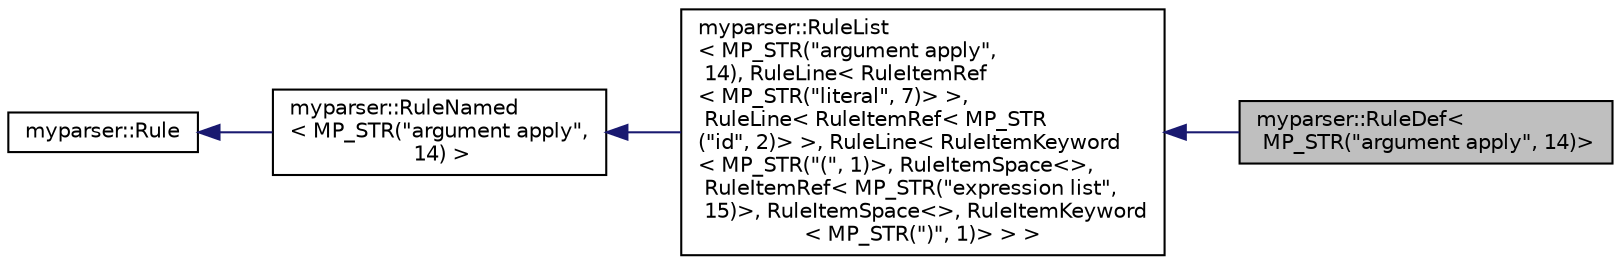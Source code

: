 digraph "myparser::RuleDef&lt; MP_STR(&quot;argument apply&quot;, 14)&gt;"
{
  edge [fontname="Helvetica",fontsize="10",labelfontname="Helvetica",labelfontsize="10"];
  node [fontname="Helvetica",fontsize="10",shape=record];
  rankdir="LR";
  Node1 [label="myparser::RuleDef\<\l MP_STR(\"argument apply\", 14)\>",height=0.2,width=0.4,color="black", fillcolor="grey75", style="filled" fontcolor="black"];
  Node2 -> Node1 [dir="back",color="midnightblue",fontsize="10",style="solid",fontname="Helvetica"];
  Node2 [label="myparser::RuleList\l\< MP_STR(\"argument apply\",\l 14), RuleLine\< RuleItemRef\l\< MP_STR(\"literal\", 7)\> \>,\l RuleLine\< RuleItemRef\< MP_STR\l(\"id\", 2)\> \>, RuleLine\< RuleItemKeyword\l\< MP_STR(\"(\", 1)\>, RuleItemSpace\<\>,\l RuleItemRef\< MP_STR(\"expression list\",\l 15)\>, RuleItemSpace\<\>, RuleItemKeyword\l\< MP_STR(\")\", 1)\> \> \>",height=0.2,width=0.4,color="black", fillcolor="white", style="filled",URL="$classmyparser_1_1RuleList.html"];
  Node3 -> Node2 [dir="back",color="midnightblue",fontsize="10",style="solid",fontname="Helvetica"];
  Node3 [label="myparser::RuleNamed\l\< MP_STR(\"argument apply\",\l 14) \>",height=0.2,width=0.4,color="black", fillcolor="white", style="filled",URL="$classmyparser_1_1RuleNamed.html"];
  Node4 -> Node3 [dir="back",color="midnightblue",fontsize="10",style="solid",fontname="Helvetica"];
  Node4 [label="myparser::Rule",height=0.2,width=0.4,color="black", fillcolor="white", style="filled",URL="$classmyparser_1_1Rule.html"];
}
